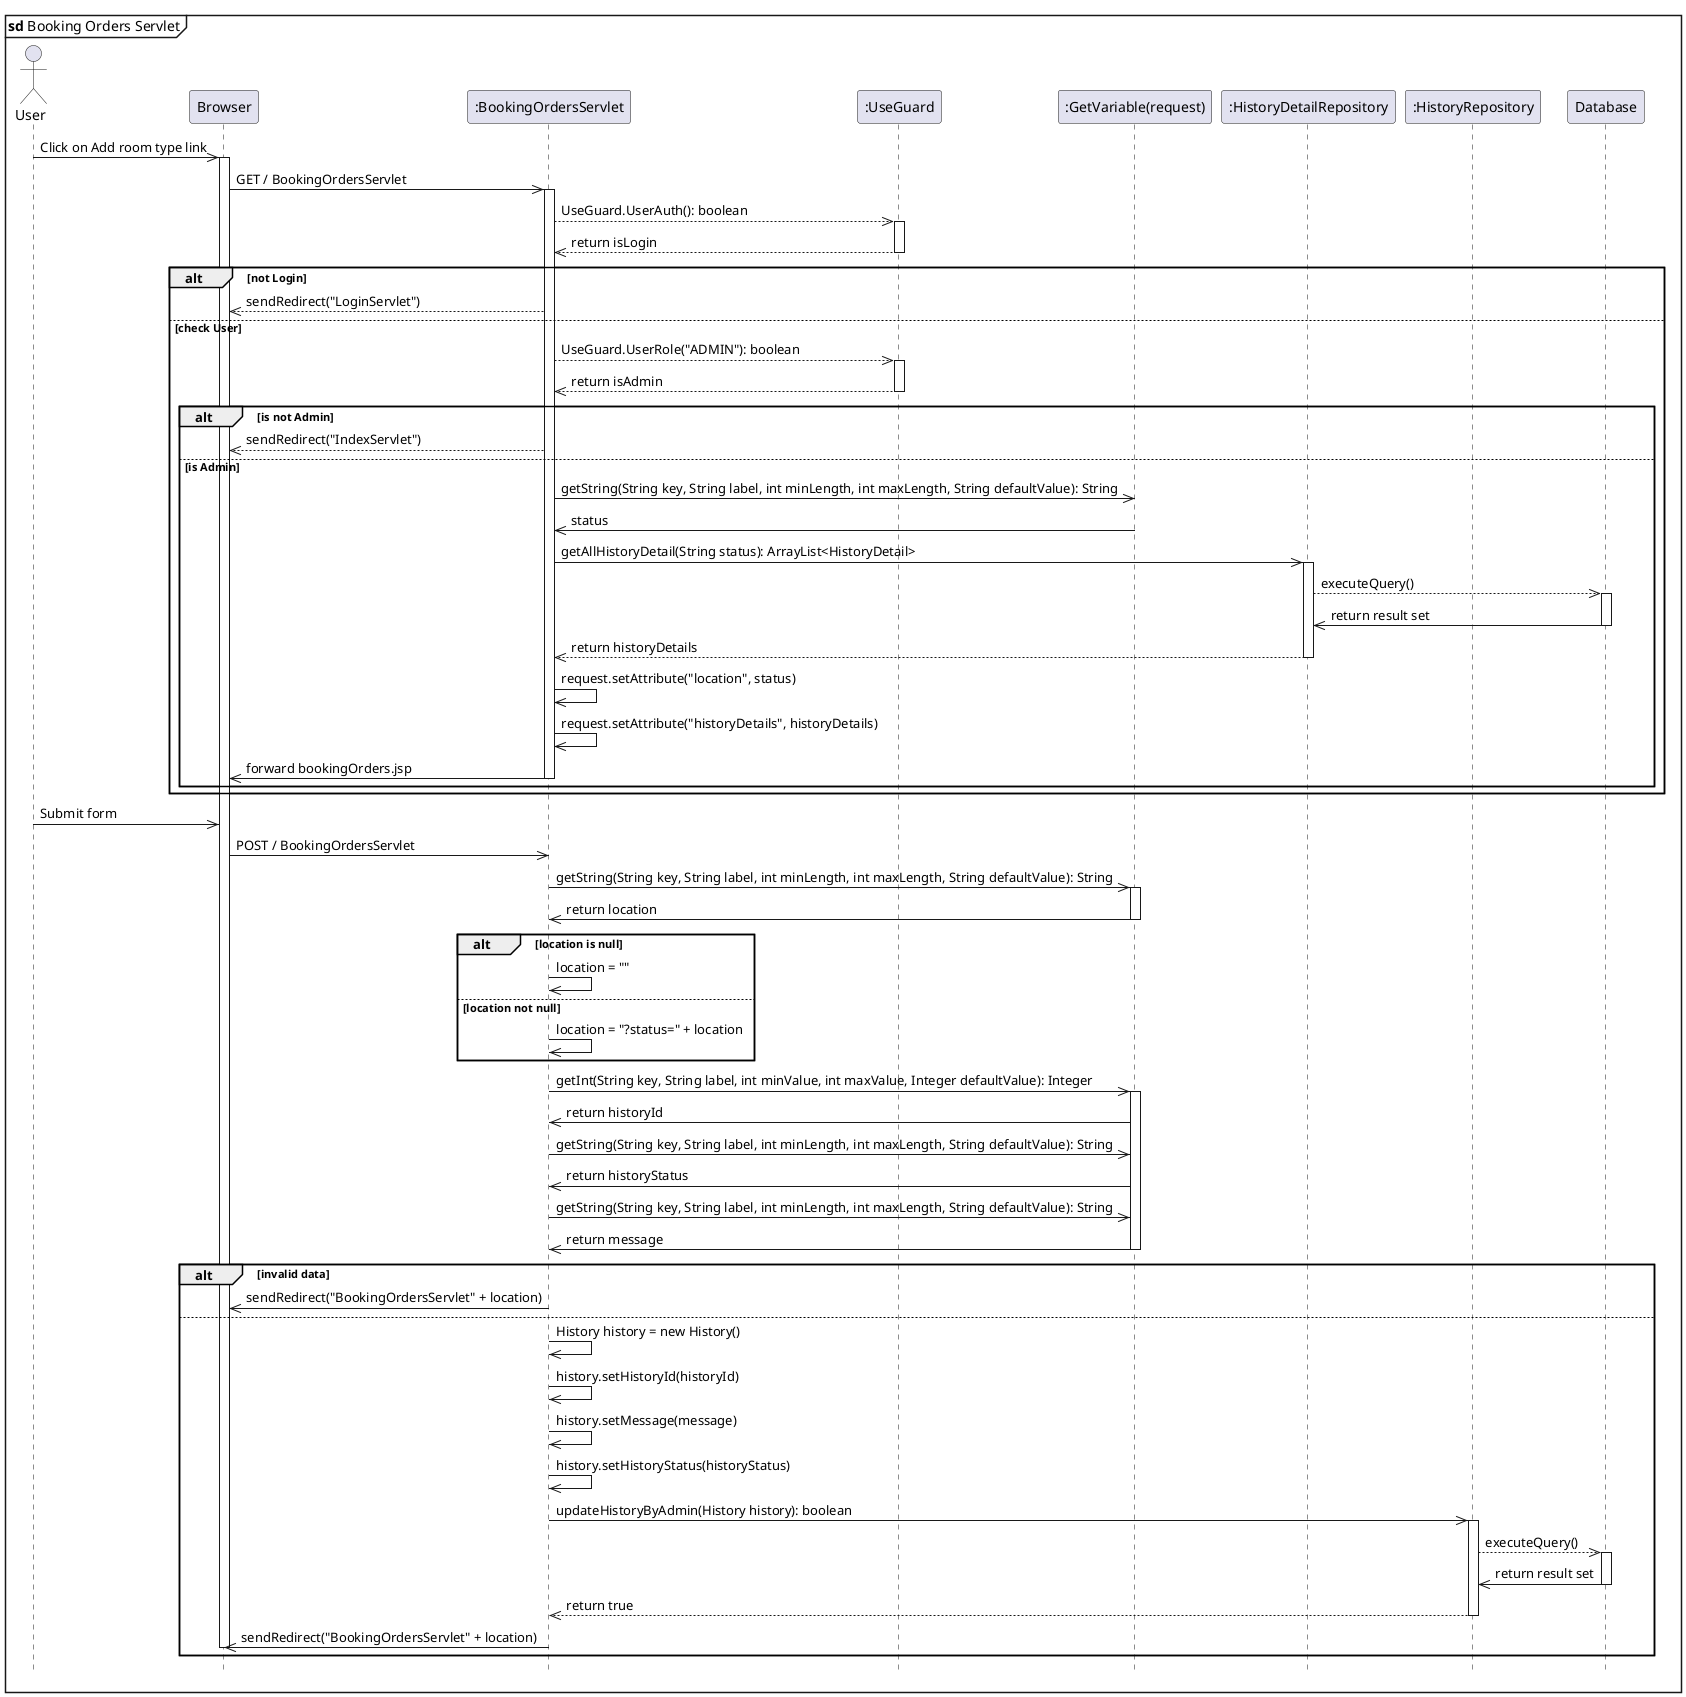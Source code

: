 @startuml bookingOrdersServlet

hide footbox
mainframe <b>sd</b> Booking Orders Servlet
actor User
participant "Browser" as Browser
participant ":BookingOrdersServlet" as BookingOrdersServlet
participant ":UseGuard" as UseGuard
participant ":GetVariable(request)" as GetVariable
participant ":HistoryDetailRepository" as HistoryDetailRepository
participant ":HistoryRepository" as HistoryRepository
participant "Database" as Database

User ->> Browser: Click on Add room type link
activate Browser
    Browser ->> BookingOrdersServlet: GET / BookingOrdersServlet
    activate BookingOrdersServlet
        BookingOrdersServlet -->> UseGuard: UseGuard.UserAuth(): boolean
        activate UseGuard 
            UseGuard -->> BookingOrdersServlet:return isLogin
        deactivate UseGuard

        alt not Login
            BookingOrdersServlet -->> Browser: sendRedirect("LoginServlet")
        else check User
            BookingOrdersServlet -->> UseGuard: UseGuard.UserRole("ADMIN"): boolean
            activate UseGuard 
                UseGuard -->> BookingOrdersServlet:return isAdmin
            deactivate UseGuard
            alt is not Admin
                BookingOrdersServlet -->> Browser: sendRedirect("IndexServlet")
            else is Admin
                BookingOrdersServlet ->> GetVariable: getString(String key, String label, int minLength, int maxLength, String defaultValue): String
                GetVariable ->> BookingOrdersServlet: status

                BookingOrdersServlet ->> HistoryDetailRepository: getAllHistoryDetail(String status): ArrayList<HistoryDetail>
                    activate HistoryDetailRepository
                        HistoryDetailRepository -->>  Database: executeQuery()
                            activate Database 
                                Database ->> HistoryDetailRepository: return result set
                            deactivate Database
                        HistoryDetailRepository -->> BookingOrdersServlet: return historyDetails
                    deactivate HistoryDetailRepository
                
                BookingOrdersServlet ->> BookingOrdersServlet: request.setAttribute("location", status)
                BookingOrdersServlet ->> BookingOrdersServlet: request.setAttribute("historyDetails", historyDetails)

                BookingOrdersServlet ->> Browser: forward bookingOrders.jsp
        deactivate BookingOrdersServlet
            end
        end

User ->> Browser: Submit form
    Browser ->> BookingOrdersServlet : POST / BookingOrdersServlet   
    
    BookingOrdersServlet ->> GetVariable: getString(String key, String label, int minLength, int maxLength, String defaultValue): String
    activate GetVariable
    GetVariable ->> BookingOrdersServlet: return location
    deactivate GetVariable

    alt location is null
        BookingOrdersServlet ->> BookingOrdersServlet: location = ""
    else location not null
        BookingOrdersServlet ->> BookingOrdersServlet: location = "?status=" + location
    end

    BookingOrdersServlet ->> GetVariable: getInt(String key, String label, int minValue, int maxValue, Integer defaultValue): Integer
    activate GetVariable
    GetVariable ->> BookingOrdersServlet: return historyId
    
    BookingOrdersServlet ->> GetVariable: getString(String key, String label, int minLength, int maxLength, String defaultValue): String
    GetVariable ->> BookingOrdersServlet: return historyStatus

    BookingOrdersServlet ->> GetVariable: getString(String key, String label, int minLength, int maxLength, String defaultValue): String
    GetVariable ->> BookingOrdersServlet: return message
    deactivate GetVariable

    alt invalid data
        BookingOrdersServlet ->> Browser: sendRedirect("BookingOrdersServlet" + location)   
    else
        BookingOrdersServlet ->> BookingOrdersServlet: History history = new History() 
        BookingOrdersServlet ->> BookingOrdersServlet: history.setHistoryId(historyId)
        BookingOrdersServlet ->> BookingOrdersServlet: history.setMessage(message)
        BookingOrdersServlet ->> BookingOrdersServlet: history.setHistoryStatus(historyStatus)

        BookingOrdersServlet ->> HistoryRepository:  updateHistoryByAdmin(History history): boolean
        activate HistoryRepository
            HistoryRepository -->>  Database: executeQuery()
                activate Database 
                    Database ->> HistoryRepository: return result set
                deactivate Database
            HistoryRepository -->> BookingOrdersServlet: return true
        deactivate HistoryRepository
        BookingOrdersServlet ->> Browser: sendRedirect("BookingOrdersServlet" + location)   
    deactivate BookingOrdersServlet
deactivate Browser
    end










